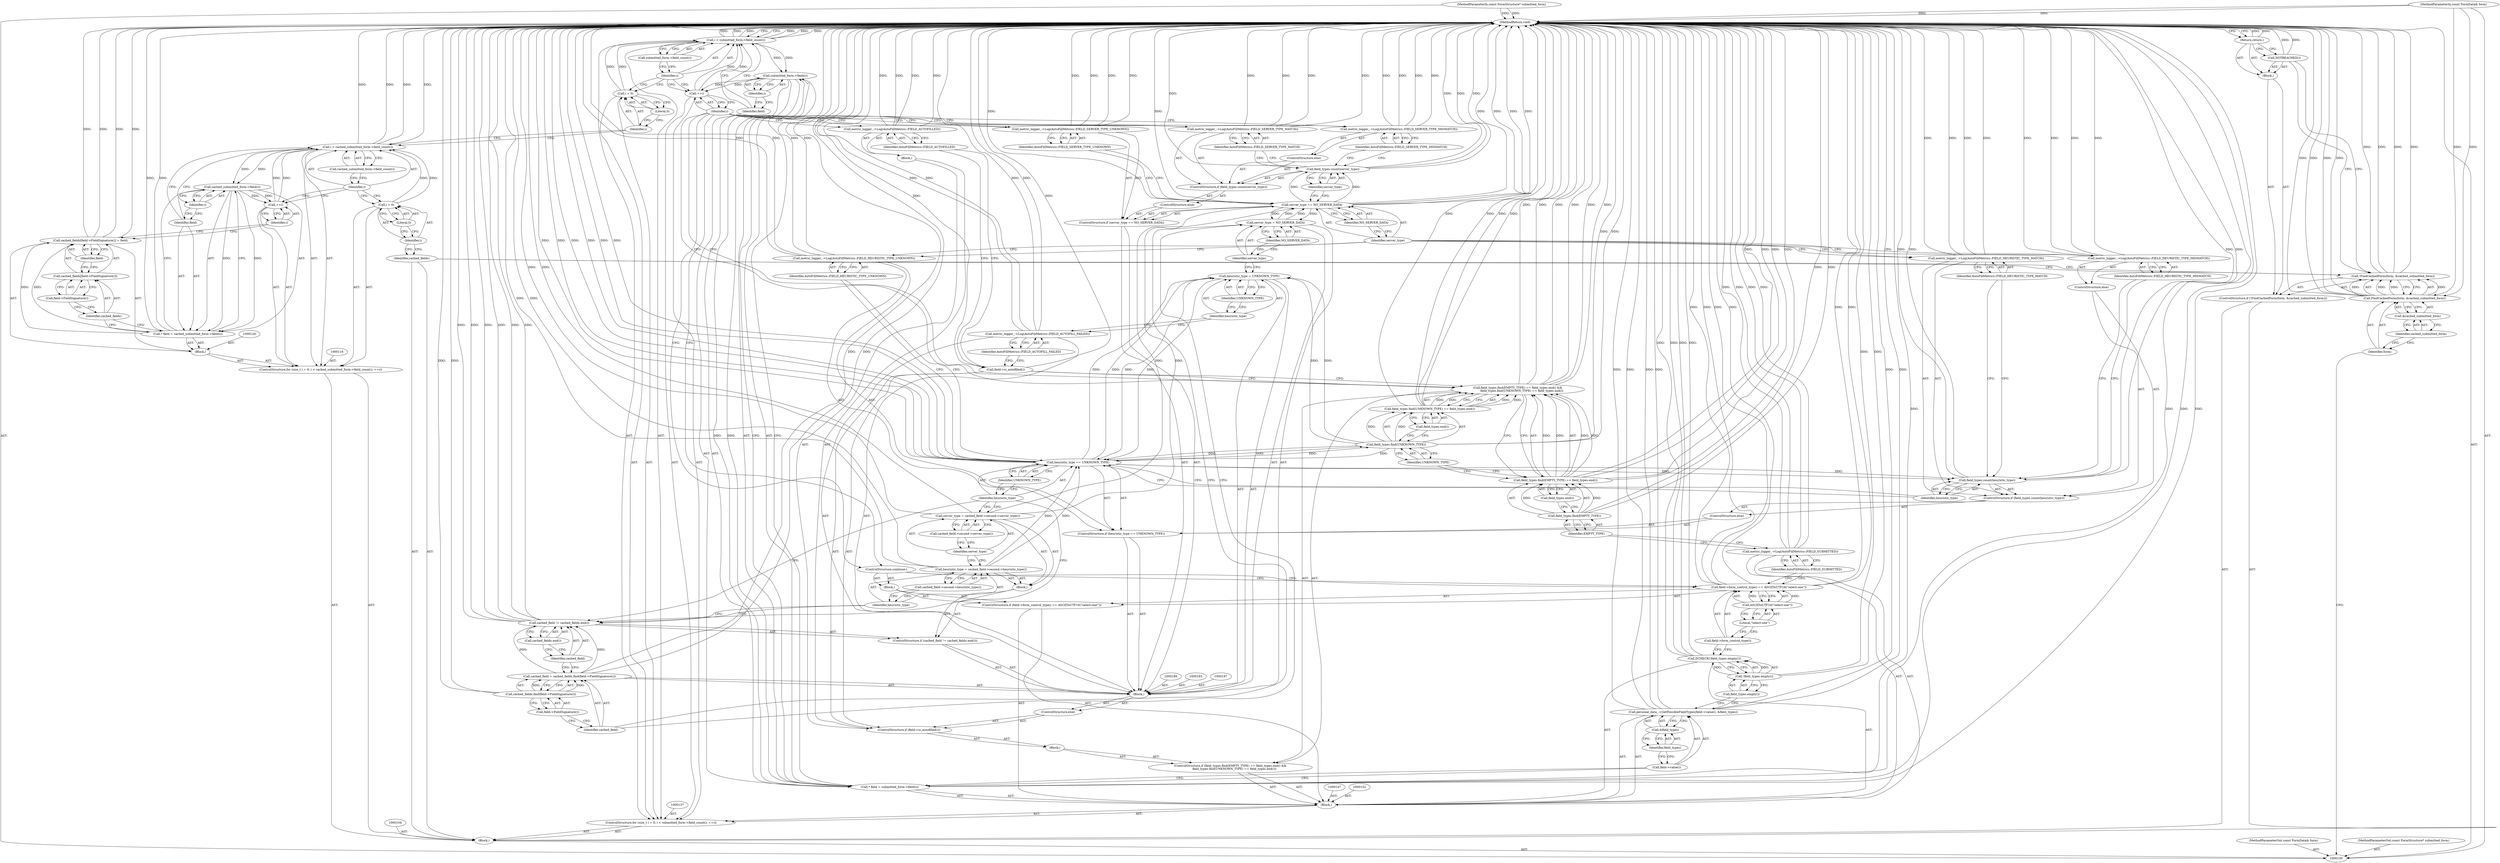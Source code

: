 digraph "1_Chrome_5f372f899b8709dac700710b5f0f90959dcf9ecb" {
"1000243" [label="(MethodReturn,void)"];
"1000114" [label="(Identifier,cached_fields)"];
"1000117" [label="(Call,i = 0)"];
"1000118" [label="(Identifier,i)"];
"1000119" [label="(Literal,0)"];
"1000115" [label="(ControlStructure,for (size_t i = 0; i < cached_submitted_form->field_count(); ++i))"];
"1000120" [label="(Call,i < cached_submitted_form->field_count())"];
"1000121" [label="(Identifier,i)"];
"1000122" [label="(Call,cached_submitted_form->field_count())"];
"1000123" [label="(Call,++i)"];
"1000124" [label="(Identifier,i)"];
"1000127" [label="(Call,* field = cached_submitted_form->field(i))"];
"1000128" [label="(Identifier,field)"];
"1000129" [label="(Call,cached_submitted_form->field(i))"];
"1000125" [label="(Block,)"];
"1000130" [label="(Identifier,i)"];
"1000134" [label="(Call,field->FieldSignature())"];
"1000135" [label="(Identifier,field)"];
"1000131" [label="(Call,cached_fields[field->FieldSignature()] = field)"];
"1000132" [label="(Call,cached_fields[field->FieldSignature()])"];
"1000133" [label="(Identifier,cached_fields)"];
"1000138" [label="(Call,i = 0)"];
"1000139" [label="(Identifier,i)"];
"1000140" [label="(Literal,0)"];
"1000141" [label="(Call,i < submitted_form->field_count())"];
"1000142" [label="(Identifier,i)"];
"1000143" [label="(Call,submitted_form->field_count())"];
"1000136" [label="(ControlStructure,for (size_t i = 0; i < submitted_form->field_count(); ++i))"];
"1000144" [label="(Call,++i)"];
"1000145" [label="(Identifier,i)"];
"1000148" [label="(Call,* field = submitted_form->field(i))"];
"1000149" [label="(Identifier,field)"];
"1000150" [label="(Call,submitted_form->field(i))"];
"1000151" [label="(Identifier,i)"];
"1000146" [label="(Block,)"];
"1000153" [label="(Call,personal_data_->GetPossibleFieldTypes(field->value(), &field_types))"];
"1000154" [label="(Call,field->value())"];
"1000155" [label="(Call,&field_types)"];
"1000156" [label="(Identifier,field_types)"];
"1000101" [label="(MethodParameterIn,const FormData& form)"];
"1000377" [label="(MethodParameterOut,const FormData& form)"];
"1000158" [label="(Call,!field_types.empty())"];
"1000159" [label="(Call,field_types.empty())"];
"1000157" [label="(Call,DCHECK(!field_types.empty()))"];
"1000163" [label="(Call,ASCIIToUTF16(\"select-one\"))"];
"1000160" [label="(ControlStructure,if (field->form_control_type() == ASCIIToUTF16(\"select-one\")))"];
"1000164" [label="(Literal,\"select-one\")"];
"1000165" [label="(Block,)"];
"1000161" [label="(Call,field->form_control_type() == ASCIIToUTF16(\"select-one\"))"];
"1000162" [label="(Call,field->form_control_type())"];
"1000166" [label="(ControlStructure,continue;)"];
"1000168" [label="(Identifier,AutoFillMetrics::FIELD_SUBMITTED)"];
"1000167" [label="(Call,metric_logger_->Log(AutoFillMetrics::FIELD_SUBMITTED))"];
"1000173" [label="(Identifier,EMPTY_TYPE)"];
"1000174" [label="(Call,field_types.end())"];
"1000169" [label="(ControlStructure,if (field_types.find(EMPTY_TYPE) == field_types.end() &&\n         field_types.find(UNKNOWN_TYPE) == field_types.end()))"];
"1000170" [label="(Call,field_types.find(EMPTY_TYPE) == field_types.end() &&\n         field_types.find(UNKNOWN_TYPE) == field_types.end())"];
"1000171" [label="(Call,field_types.find(EMPTY_TYPE) == field_types.end())"];
"1000172" [label="(Call,field_types.find(EMPTY_TYPE))"];
"1000177" [label="(Identifier,UNKNOWN_TYPE)"];
"1000178" [label="(Call,field_types.end())"];
"1000179" [label="(Block,)"];
"1000175" [label="(Call,field_types.find(UNKNOWN_TYPE) == field_types.end())"];
"1000176" [label="(Call,field_types.find(UNKNOWN_TYPE))"];
"1000181" [label="(Call,field->is_autofilled())"];
"1000182" [label="(Block,)"];
"1000180" [label="(ControlStructure,if (field->is_autofilled()))"];
"1000102" [label="(MethodParameterIn,const FormStructure* submitted_form)"];
"1000378" [label="(MethodParameterOut,const FormStructure* submitted_form)"];
"1000103" [label="(Block,)"];
"1000184" [label="(Identifier,AutoFillMetrics::FIELD_AUTOFILLED)"];
"1000183" [label="(Call,metric_logger_->Log(AutoFillMetrics::FIELD_AUTOFILLED))"];
"1000185" [label="(ControlStructure,else)"];
"1000188" [label="(Identifier,AutoFillMetrics::FIELD_AUTOFILL_FAILED)"];
"1000187" [label="(Call,metric_logger_->Log(AutoFillMetrics::FIELD_AUTOFILL_FAILED))"];
"1000190" [label="(Call,heuristic_type = UNKNOWN_TYPE)"];
"1000191" [label="(Identifier,heuristic_type)"];
"1000192" [label="(Identifier,UNKNOWN_TYPE)"];
"1000194" [label="(Call,server_type = NO_SERVER_DATA)"];
"1000195" [label="(Identifier,server_type)"];
"1000196" [label="(Identifier,NO_SERVER_DATA)"];
"1000186" [label="(Block,)"];
"1000198" [label="(Call,cached_field = cached_fields.find(field->FieldSignature()))"];
"1000199" [label="(Identifier,cached_field)"];
"1000200" [label="(Call,cached_fields.find(field->FieldSignature()))"];
"1000201" [label="(Call,field->FieldSignature())"];
"1000203" [label="(Call,cached_field != cached_fields.end())"];
"1000204" [label="(Identifier,cached_field)"];
"1000205" [label="(Call,cached_fields.end())"];
"1000206" [label="(Block,)"];
"1000202" [label="(ControlStructure,if (cached_field != cached_fields.end()))"];
"1000207" [label="(Call,heuristic_type = cached_field->second->heuristic_type())"];
"1000208" [label="(Identifier,heuristic_type)"];
"1000209" [label="(Call,cached_field->second->heuristic_type())"];
"1000210" [label="(Call,server_type = cached_field->second->server_type())"];
"1000211" [label="(Identifier,server_type)"];
"1000212" [label="(Call,cached_field->second->server_type())"];
"1000214" [label="(Call,heuristic_type == UNKNOWN_TYPE)"];
"1000215" [label="(Identifier,heuristic_type)"];
"1000216" [label="(Identifier,UNKNOWN_TYPE)"];
"1000213" [label="(ControlStructure,if (heuristic_type == UNKNOWN_TYPE))"];
"1000217" [label="(Call,metric_logger_->Log(AutoFillMetrics::FIELD_HEURISTIC_TYPE_UNKNOWN))"];
"1000218" [label="(Identifier,AutoFillMetrics::FIELD_HEURISTIC_TYPE_UNKNOWN)"];
"1000220" [label="(ControlStructure,if (field_types.count(heuristic_type)))"];
"1000221" [label="(Call,field_types.count(heuristic_type))"];
"1000222" [label="(Identifier,heuristic_type)"];
"1000219" [label="(ControlStructure,else)"];
"1000223" [label="(Call,metric_logger_->Log(AutoFillMetrics::FIELD_HEURISTIC_TYPE_MATCH))"];
"1000224" [label="(Identifier,AutoFillMetrics::FIELD_HEURISTIC_TYPE_MATCH)"];
"1000225" [label="(ControlStructure,else)"];
"1000226" [label="(Call,metric_logger_->Log(AutoFillMetrics::FIELD_HEURISTIC_TYPE_MISMATCH))"];
"1000227" [label="(Identifier,AutoFillMetrics::FIELD_HEURISTIC_TYPE_MISMATCH)"];
"1000229" [label="(Call,server_type == NO_SERVER_DATA)"];
"1000230" [label="(Identifier,server_type)"];
"1000231" [label="(Identifier,NO_SERVER_DATA)"];
"1000228" [label="(ControlStructure,if (server_type == NO_SERVER_DATA))"];
"1000105" [label="(ControlStructure,if (!FindCachedForm(form, &cached_submitted_form)))"];
"1000108" [label="(Identifier,form)"];
"1000109" [label="(Call,&cached_submitted_form)"];
"1000110" [label="(Identifier,cached_submitted_form)"];
"1000111" [label="(Block,)"];
"1000106" [label="(Call,!FindCachedForm(form, &cached_submitted_form))"];
"1000107" [label="(Call,FindCachedForm(form, &cached_submitted_form))"];
"1000232" [label="(Call,metric_logger_->Log(AutoFillMetrics::FIELD_SERVER_TYPE_UNKNOWN))"];
"1000233" [label="(Identifier,AutoFillMetrics::FIELD_SERVER_TYPE_UNKNOWN)"];
"1000235" [label="(ControlStructure,if (field_types.count(server_type)))"];
"1000236" [label="(Call,field_types.count(server_type))"];
"1000237" [label="(Identifier,server_type)"];
"1000234" [label="(ControlStructure,else)"];
"1000238" [label="(Call,metric_logger_->Log(AutoFillMetrics::FIELD_SERVER_TYPE_MATCH))"];
"1000239" [label="(Identifier,AutoFillMetrics::FIELD_SERVER_TYPE_MATCH)"];
"1000240" [label="(ControlStructure,else)"];
"1000241" [label="(Call,metric_logger_->Log(AutoFillMetrics::FIELD_SERVER_TYPE_MISMATCH))"];
"1000242" [label="(Identifier,AutoFillMetrics::FIELD_SERVER_TYPE_MISMATCH)"];
"1000112" [label="(Call,NOTREACHED())"];
"1000113" [label="(Return,return;)"];
"1000243" -> "1000100"  [label="AST: "];
"1000243" -> "1000113"  [label="CFG: "];
"1000243" -> "1000141"  [label="CFG: "];
"1000167" -> "1000243"  [label="DDG: "];
"1000167" -> "1000243"  [label="DDG: "];
"1000226" -> "1000243"  [label="DDG: "];
"1000226" -> "1000243"  [label="DDG: "];
"1000183" -> "1000243"  [label="DDG: "];
"1000183" -> "1000243"  [label="DDG: "];
"1000181" -> "1000243"  [label="DDG: "];
"1000229" -> "1000243"  [label="DDG: "];
"1000229" -> "1000243"  [label="DDG: "];
"1000229" -> "1000243"  [label="DDG: "];
"1000232" -> "1000243"  [label="DDG: "];
"1000232" -> "1000243"  [label="DDG: "];
"1000203" -> "1000243"  [label="DDG: "];
"1000203" -> "1000243"  [label="DDG: "];
"1000203" -> "1000243"  [label="DDG: "];
"1000158" -> "1000243"  [label="DDG: "];
"1000187" -> "1000243"  [label="DDG: "];
"1000187" -> "1000243"  [label="DDG: "];
"1000175" -> "1000243"  [label="DDG: "];
"1000175" -> "1000243"  [label="DDG: "];
"1000171" -> "1000243"  [label="DDG: "];
"1000171" -> "1000243"  [label="DDG: "];
"1000141" -> "1000243"  [label="DDG: "];
"1000141" -> "1000243"  [label="DDG: "];
"1000141" -> "1000243"  [label="DDG: "];
"1000221" -> "1000243"  [label="DDG: "];
"1000221" -> "1000243"  [label="DDG: "];
"1000200" -> "1000243"  [label="DDG: "];
"1000223" -> "1000243"  [label="DDG: "];
"1000223" -> "1000243"  [label="DDG: "];
"1000107" -> "1000243"  [label="DDG: "];
"1000107" -> "1000243"  [label="DDG: "];
"1000236" -> "1000243"  [label="DDG: "];
"1000236" -> "1000243"  [label="DDG: "];
"1000207" -> "1000243"  [label="DDG: "];
"1000106" -> "1000243"  [label="DDG: "];
"1000106" -> "1000243"  [label="DDG: "];
"1000238" -> "1000243"  [label="DDG: "];
"1000238" -> "1000243"  [label="DDG: "];
"1000198" -> "1000243"  [label="DDG: "];
"1000214" -> "1000243"  [label="DDG: "];
"1000214" -> "1000243"  [label="DDG: "];
"1000214" -> "1000243"  [label="DDG: "];
"1000157" -> "1000243"  [label="DDG: "];
"1000157" -> "1000243"  [label="DDG: "];
"1000217" -> "1000243"  [label="DDG: "];
"1000217" -> "1000243"  [label="DDG: "];
"1000131" -> "1000243"  [label="DDG: "];
"1000131" -> "1000243"  [label="DDG: "];
"1000127" -> "1000243"  [label="DDG: "];
"1000153" -> "1000243"  [label="DDG: "];
"1000153" -> "1000243"  [label="DDG: "];
"1000153" -> "1000243"  [label="DDG: "];
"1000148" -> "1000243"  [label="DDG: "];
"1000148" -> "1000243"  [label="DDG: "];
"1000102" -> "1000243"  [label="DDG: "];
"1000112" -> "1000243"  [label="DDG: "];
"1000210" -> "1000243"  [label="DDG: "];
"1000101" -> "1000243"  [label="DDG: "];
"1000120" -> "1000243"  [label="DDG: "];
"1000120" -> "1000243"  [label="DDG: "];
"1000172" -> "1000243"  [label="DDG: "];
"1000241" -> "1000243"  [label="DDG: "];
"1000241" -> "1000243"  [label="DDG: "];
"1000170" -> "1000243"  [label="DDG: "];
"1000170" -> "1000243"  [label="DDG: "];
"1000170" -> "1000243"  [label="DDG: "];
"1000176" -> "1000243"  [label="DDG: "];
"1000161" -> "1000243"  [label="DDG: "];
"1000161" -> "1000243"  [label="DDG: "];
"1000161" -> "1000243"  [label="DDG: "];
"1000113" -> "1000243"  [label="DDG: "];
"1000114" -> "1000103"  [label="AST: "];
"1000114" -> "1000106"  [label="CFG: "];
"1000118" -> "1000114"  [label="CFG: "];
"1000117" -> "1000115"  [label="AST: "];
"1000117" -> "1000119"  [label="CFG: "];
"1000118" -> "1000117"  [label="AST: "];
"1000119" -> "1000117"  [label="AST: "];
"1000121" -> "1000117"  [label="CFG: "];
"1000117" -> "1000120"  [label="DDG: "];
"1000118" -> "1000117"  [label="AST: "];
"1000118" -> "1000114"  [label="CFG: "];
"1000119" -> "1000118"  [label="CFG: "];
"1000119" -> "1000117"  [label="AST: "];
"1000119" -> "1000118"  [label="CFG: "];
"1000117" -> "1000119"  [label="CFG: "];
"1000115" -> "1000103"  [label="AST: "];
"1000116" -> "1000115"  [label="AST: "];
"1000117" -> "1000115"  [label="AST: "];
"1000120" -> "1000115"  [label="AST: "];
"1000123" -> "1000115"  [label="AST: "];
"1000125" -> "1000115"  [label="AST: "];
"1000120" -> "1000115"  [label="AST: "];
"1000120" -> "1000122"  [label="CFG: "];
"1000121" -> "1000120"  [label="AST: "];
"1000122" -> "1000120"  [label="AST: "];
"1000128" -> "1000120"  [label="CFG: "];
"1000139" -> "1000120"  [label="CFG: "];
"1000120" -> "1000243"  [label="DDG: "];
"1000120" -> "1000243"  [label="DDG: "];
"1000117" -> "1000120"  [label="DDG: "];
"1000123" -> "1000120"  [label="DDG: "];
"1000120" -> "1000129"  [label="DDG: "];
"1000121" -> "1000120"  [label="AST: "];
"1000121" -> "1000117"  [label="CFG: "];
"1000121" -> "1000123"  [label="CFG: "];
"1000122" -> "1000121"  [label="CFG: "];
"1000122" -> "1000120"  [label="AST: "];
"1000122" -> "1000121"  [label="CFG: "];
"1000120" -> "1000122"  [label="CFG: "];
"1000123" -> "1000115"  [label="AST: "];
"1000123" -> "1000124"  [label="CFG: "];
"1000124" -> "1000123"  [label="AST: "];
"1000121" -> "1000123"  [label="CFG: "];
"1000123" -> "1000120"  [label="DDG: "];
"1000129" -> "1000123"  [label="DDG: "];
"1000124" -> "1000123"  [label="AST: "];
"1000124" -> "1000131"  [label="CFG: "];
"1000123" -> "1000124"  [label="CFG: "];
"1000127" -> "1000125"  [label="AST: "];
"1000127" -> "1000129"  [label="CFG: "];
"1000128" -> "1000127"  [label="AST: "];
"1000129" -> "1000127"  [label="AST: "];
"1000133" -> "1000127"  [label="CFG: "];
"1000127" -> "1000243"  [label="DDG: "];
"1000129" -> "1000127"  [label="DDG: "];
"1000127" -> "1000131"  [label="DDG: "];
"1000128" -> "1000127"  [label="AST: "];
"1000128" -> "1000120"  [label="CFG: "];
"1000130" -> "1000128"  [label="CFG: "];
"1000129" -> "1000127"  [label="AST: "];
"1000129" -> "1000130"  [label="CFG: "];
"1000130" -> "1000129"  [label="AST: "];
"1000127" -> "1000129"  [label="CFG: "];
"1000129" -> "1000123"  [label="DDG: "];
"1000129" -> "1000127"  [label="DDG: "];
"1000120" -> "1000129"  [label="DDG: "];
"1000125" -> "1000115"  [label="AST: "];
"1000126" -> "1000125"  [label="AST: "];
"1000127" -> "1000125"  [label="AST: "];
"1000131" -> "1000125"  [label="AST: "];
"1000130" -> "1000129"  [label="AST: "];
"1000130" -> "1000128"  [label="CFG: "];
"1000129" -> "1000130"  [label="CFG: "];
"1000134" -> "1000132"  [label="AST: "];
"1000134" -> "1000133"  [label="CFG: "];
"1000132" -> "1000134"  [label="CFG: "];
"1000135" -> "1000131"  [label="AST: "];
"1000135" -> "1000132"  [label="CFG: "];
"1000131" -> "1000135"  [label="CFG: "];
"1000131" -> "1000125"  [label="AST: "];
"1000131" -> "1000135"  [label="CFG: "];
"1000132" -> "1000131"  [label="AST: "];
"1000135" -> "1000131"  [label="AST: "];
"1000124" -> "1000131"  [label="CFG: "];
"1000131" -> "1000243"  [label="DDG: "];
"1000131" -> "1000243"  [label="DDG: "];
"1000127" -> "1000131"  [label="DDG: "];
"1000132" -> "1000131"  [label="AST: "];
"1000132" -> "1000134"  [label="CFG: "];
"1000133" -> "1000132"  [label="AST: "];
"1000134" -> "1000132"  [label="AST: "];
"1000135" -> "1000132"  [label="CFG: "];
"1000133" -> "1000132"  [label="AST: "];
"1000133" -> "1000127"  [label="CFG: "];
"1000134" -> "1000133"  [label="CFG: "];
"1000138" -> "1000136"  [label="AST: "];
"1000138" -> "1000140"  [label="CFG: "];
"1000139" -> "1000138"  [label="AST: "];
"1000140" -> "1000138"  [label="AST: "];
"1000142" -> "1000138"  [label="CFG: "];
"1000138" -> "1000141"  [label="DDG: "];
"1000139" -> "1000138"  [label="AST: "];
"1000139" -> "1000120"  [label="CFG: "];
"1000140" -> "1000139"  [label="CFG: "];
"1000140" -> "1000138"  [label="AST: "];
"1000140" -> "1000139"  [label="CFG: "];
"1000138" -> "1000140"  [label="CFG: "];
"1000141" -> "1000136"  [label="AST: "];
"1000141" -> "1000143"  [label="CFG: "];
"1000142" -> "1000141"  [label="AST: "];
"1000143" -> "1000141"  [label="AST: "];
"1000149" -> "1000141"  [label="CFG: "];
"1000243" -> "1000141"  [label="CFG: "];
"1000141" -> "1000243"  [label="DDG: "];
"1000141" -> "1000243"  [label="DDG: "];
"1000141" -> "1000243"  [label="DDG: "];
"1000138" -> "1000141"  [label="DDG: "];
"1000144" -> "1000141"  [label="DDG: "];
"1000141" -> "1000150"  [label="DDG: "];
"1000142" -> "1000141"  [label="AST: "];
"1000142" -> "1000138"  [label="CFG: "];
"1000142" -> "1000144"  [label="CFG: "];
"1000143" -> "1000142"  [label="CFG: "];
"1000143" -> "1000141"  [label="AST: "];
"1000143" -> "1000142"  [label="CFG: "];
"1000141" -> "1000143"  [label="CFG: "];
"1000136" -> "1000103"  [label="AST: "];
"1000137" -> "1000136"  [label="AST: "];
"1000138" -> "1000136"  [label="AST: "];
"1000141" -> "1000136"  [label="AST: "];
"1000144" -> "1000136"  [label="AST: "];
"1000146" -> "1000136"  [label="AST: "];
"1000144" -> "1000136"  [label="AST: "];
"1000144" -> "1000145"  [label="CFG: "];
"1000145" -> "1000144"  [label="AST: "];
"1000142" -> "1000144"  [label="CFG: "];
"1000144" -> "1000141"  [label="DDG: "];
"1000150" -> "1000144"  [label="DDG: "];
"1000145" -> "1000144"  [label="AST: "];
"1000145" -> "1000166"  [label="CFG: "];
"1000145" -> "1000183"  [label="CFG: "];
"1000145" -> "1000232"  [label="CFG: "];
"1000145" -> "1000238"  [label="CFG: "];
"1000145" -> "1000241"  [label="CFG: "];
"1000145" -> "1000170"  [label="CFG: "];
"1000144" -> "1000145"  [label="CFG: "];
"1000148" -> "1000146"  [label="AST: "];
"1000148" -> "1000150"  [label="CFG: "];
"1000149" -> "1000148"  [label="AST: "];
"1000150" -> "1000148"  [label="AST: "];
"1000154" -> "1000148"  [label="CFG: "];
"1000148" -> "1000243"  [label="DDG: "];
"1000148" -> "1000243"  [label="DDG: "];
"1000150" -> "1000148"  [label="DDG: "];
"1000149" -> "1000148"  [label="AST: "];
"1000149" -> "1000141"  [label="CFG: "];
"1000151" -> "1000149"  [label="CFG: "];
"1000150" -> "1000148"  [label="AST: "];
"1000150" -> "1000151"  [label="CFG: "];
"1000151" -> "1000150"  [label="AST: "];
"1000148" -> "1000150"  [label="CFG: "];
"1000150" -> "1000144"  [label="DDG: "];
"1000150" -> "1000148"  [label="DDG: "];
"1000141" -> "1000150"  [label="DDG: "];
"1000151" -> "1000150"  [label="AST: "];
"1000151" -> "1000149"  [label="CFG: "];
"1000150" -> "1000151"  [label="CFG: "];
"1000146" -> "1000136"  [label="AST: "];
"1000147" -> "1000146"  [label="AST: "];
"1000148" -> "1000146"  [label="AST: "];
"1000152" -> "1000146"  [label="AST: "];
"1000153" -> "1000146"  [label="AST: "];
"1000157" -> "1000146"  [label="AST: "];
"1000160" -> "1000146"  [label="AST: "];
"1000167" -> "1000146"  [label="AST: "];
"1000169" -> "1000146"  [label="AST: "];
"1000153" -> "1000146"  [label="AST: "];
"1000153" -> "1000155"  [label="CFG: "];
"1000154" -> "1000153"  [label="AST: "];
"1000155" -> "1000153"  [label="AST: "];
"1000159" -> "1000153"  [label="CFG: "];
"1000153" -> "1000243"  [label="DDG: "];
"1000153" -> "1000243"  [label="DDG: "];
"1000153" -> "1000243"  [label="DDG: "];
"1000154" -> "1000153"  [label="AST: "];
"1000154" -> "1000148"  [label="CFG: "];
"1000156" -> "1000154"  [label="CFG: "];
"1000155" -> "1000153"  [label="AST: "];
"1000155" -> "1000156"  [label="CFG: "];
"1000156" -> "1000155"  [label="AST: "];
"1000153" -> "1000155"  [label="CFG: "];
"1000156" -> "1000155"  [label="AST: "];
"1000156" -> "1000154"  [label="CFG: "];
"1000155" -> "1000156"  [label="CFG: "];
"1000101" -> "1000100"  [label="AST: "];
"1000101" -> "1000243"  [label="DDG: "];
"1000101" -> "1000107"  [label="DDG: "];
"1000377" -> "1000100"  [label="AST: "];
"1000158" -> "1000157"  [label="AST: "];
"1000158" -> "1000159"  [label="CFG: "];
"1000159" -> "1000158"  [label="AST: "];
"1000157" -> "1000158"  [label="CFG: "];
"1000158" -> "1000243"  [label="DDG: "];
"1000158" -> "1000157"  [label="DDG: "];
"1000159" -> "1000158"  [label="AST: "];
"1000159" -> "1000153"  [label="CFG: "];
"1000158" -> "1000159"  [label="CFG: "];
"1000157" -> "1000146"  [label="AST: "];
"1000157" -> "1000158"  [label="CFG: "];
"1000158" -> "1000157"  [label="AST: "];
"1000162" -> "1000157"  [label="CFG: "];
"1000157" -> "1000243"  [label="DDG: "];
"1000157" -> "1000243"  [label="DDG: "];
"1000158" -> "1000157"  [label="DDG: "];
"1000163" -> "1000161"  [label="AST: "];
"1000163" -> "1000164"  [label="CFG: "];
"1000164" -> "1000163"  [label="AST: "];
"1000161" -> "1000163"  [label="CFG: "];
"1000163" -> "1000161"  [label="DDG: "];
"1000160" -> "1000146"  [label="AST: "];
"1000161" -> "1000160"  [label="AST: "];
"1000165" -> "1000160"  [label="AST: "];
"1000164" -> "1000163"  [label="AST: "];
"1000164" -> "1000162"  [label="CFG: "];
"1000163" -> "1000164"  [label="CFG: "];
"1000165" -> "1000160"  [label="AST: "];
"1000166" -> "1000165"  [label="AST: "];
"1000161" -> "1000160"  [label="AST: "];
"1000161" -> "1000163"  [label="CFG: "];
"1000162" -> "1000161"  [label="AST: "];
"1000163" -> "1000161"  [label="AST: "];
"1000166" -> "1000161"  [label="CFG: "];
"1000168" -> "1000161"  [label="CFG: "];
"1000161" -> "1000243"  [label="DDG: "];
"1000161" -> "1000243"  [label="DDG: "];
"1000161" -> "1000243"  [label="DDG: "];
"1000163" -> "1000161"  [label="DDG: "];
"1000162" -> "1000161"  [label="AST: "];
"1000162" -> "1000157"  [label="CFG: "];
"1000164" -> "1000162"  [label="CFG: "];
"1000166" -> "1000165"  [label="AST: "];
"1000166" -> "1000161"  [label="CFG: "];
"1000145" -> "1000166"  [label="CFG: "];
"1000168" -> "1000167"  [label="AST: "];
"1000168" -> "1000161"  [label="CFG: "];
"1000167" -> "1000168"  [label="CFG: "];
"1000167" -> "1000146"  [label="AST: "];
"1000167" -> "1000168"  [label="CFG: "];
"1000168" -> "1000167"  [label="AST: "];
"1000173" -> "1000167"  [label="CFG: "];
"1000167" -> "1000243"  [label="DDG: "];
"1000167" -> "1000243"  [label="DDG: "];
"1000173" -> "1000172"  [label="AST: "];
"1000173" -> "1000167"  [label="CFG: "];
"1000172" -> "1000173"  [label="CFG: "];
"1000174" -> "1000171"  [label="AST: "];
"1000174" -> "1000172"  [label="CFG: "];
"1000171" -> "1000174"  [label="CFG: "];
"1000169" -> "1000146"  [label="AST: "];
"1000170" -> "1000169"  [label="AST: "];
"1000179" -> "1000169"  [label="AST: "];
"1000170" -> "1000169"  [label="AST: "];
"1000170" -> "1000171"  [label="CFG: "];
"1000170" -> "1000175"  [label="CFG: "];
"1000171" -> "1000170"  [label="AST: "];
"1000175" -> "1000170"  [label="AST: "];
"1000181" -> "1000170"  [label="CFG: "];
"1000145" -> "1000170"  [label="CFG: "];
"1000170" -> "1000243"  [label="DDG: "];
"1000170" -> "1000243"  [label="DDG: "];
"1000170" -> "1000243"  [label="DDG: "];
"1000171" -> "1000170"  [label="DDG: "];
"1000171" -> "1000170"  [label="DDG: "];
"1000175" -> "1000170"  [label="DDG: "];
"1000175" -> "1000170"  [label="DDG: "];
"1000171" -> "1000170"  [label="AST: "];
"1000171" -> "1000174"  [label="CFG: "];
"1000172" -> "1000171"  [label="AST: "];
"1000174" -> "1000171"  [label="AST: "];
"1000177" -> "1000171"  [label="CFG: "];
"1000170" -> "1000171"  [label="CFG: "];
"1000171" -> "1000243"  [label="DDG: "];
"1000171" -> "1000243"  [label="DDG: "];
"1000171" -> "1000170"  [label="DDG: "];
"1000171" -> "1000170"  [label="DDG: "];
"1000172" -> "1000171"  [label="DDG: "];
"1000172" -> "1000171"  [label="AST: "];
"1000172" -> "1000173"  [label="CFG: "];
"1000173" -> "1000172"  [label="AST: "];
"1000174" -> "1000172"  [label="CFG: "];
"1000172" -> "1000243"  [label="DDG: "];
"1000172" -> "1000171"  [label="DDG: "];
"1000177" -> "1000176"  [label="AST: "];
"1000177" -> "1000171"  [label="CFG: "];
"1000176" -> "1000177"  [label="CFG: "];
"1000178" -> "1000175"  [label="AST: "];
"1000178" -> "1000176"  [label="CFG: "];
"1000175" -> "1000178"  [label="CFG: "];
"1000179" -> "1000169"  [label="AST: "];
"1000180" -> "1000179"  [label="AST: "];
"1000175" -> "1000170"  [label="AST: "];
"1000175" -> "1000178"  [label="CFG: "];
"1000176" -> "1000175"  [label="AST: "];
"1000178" -> "1000175"  [label="AST: "];
"1000170" -> "1000175"  [label="CFG: "];
"1000175" -> "1000243"  [label="DDG: "];
"1000175" -> "1000243"  [label="DDG: "];
"1000175" -> "1000170"  [label="DDG: "];
"1000175" -> "1000170"  [label="DDG: "];
"1000176" -> "1000175"  [label="DDG: "];
"1000176" -> "1000175"  [label="AST: "];
"1000176" -> "1000177"  [label="CFG: "];
"1000177" -> "1000176"  [label="AST: "];
"1000178" -> "1000176"  [label="CFG: "];
"1000176" -> "1000243"  [label="DDG: "];
"1000176" -> "1000175"  [label="DDG: "];
"1000214" -> "1000176"  [label="DDG: "];
"1000176" -> "1000190"  [label="DDG: "];
"1000176" -> "1000214"  [label="DDG: "];
"1000181" -> "1000180"  [label="AST: "];
"1000181" -> "1000170"  [label="CFG: "];
"1000184" -> "1000181"  [label="CFG: "];
"1000188" -> "1000181"  [label="CFG: "];
"1000181" -> "1000243"  [label="DDG: "];
"1000182" -> "1000180"  [label="AST: "];
"1000183" -> "1000182"  [label="AST: "];
"1000180" -> "1000179"  [label="AST: "];
"1000181" -> "1000180"  [label="AST: "];
"1000182" -> "1000180"  [label="AST: "];
"1000185" -> "1000180"  [label="AST: "];
"1000102" -> "1000100"  [label="AST: "];
"1000102" -> "1000243"  [label="DDG: "];
"1000378" -> "1000100"  [label="AST: "];
"1000103" -> "1000100"  [label="AST: "];
"1000104" -> "1000103"  [label="AST: "];
"1000105" -> "1000103"  [label="AST: "];
"1000114" -> "1000103"  [label="AST: "];
"1000115" -> "1000103"  [label="AST: "];
"1000136" -> "1000103"  [label="AST: "];
"1000184" -> "1000183"  [label="AST: "];
"1000184" -> "1000181"  [label="CFG: "];
"1000183" -> "1000184"  [label="CFG: "];
"1000183" -> "1000182"  [label="AST: "];
"1000183" -> "1000184"  [label="CFG: "];
"1000184" -> "1000183"  [label="AST: "];
"1000145" -> "1000183"  [label="CFG: "];
"1000183" -> "1000243"  [label="DDG: "];
"1000183" -> "1000243"  [label="DDG: "];
"1000185" -> "1000180"  [label="AST: "];
"1000186" -> "1000185"  [label="AST: "];
"1000188" -> "1000187"  [label="AST: "];
"1000188" -> "1000181"  [label="CFG: "];
"1000187" -> "1000188"  [label="CFG: "];
"1000187" -> "1000186"  [label="AST: "];
"1000187" -> "1000188"  [label="CFG: "];
"1000188" -> "1000187"  [label="AST: "];
"1000191" -> "1000187"  [label="CFG: "];
"1000187" -> "1000243"  [label="DDG: "];
"1000187" -> "1000243"  [label="DDG: "];
"1000190" -> "1000186"  [label="AST: "];
"1000190" -> "1000192"  [label="CFG: "];
"1000191" -> "1000190"  [label="AST: "];
"1000192" -> "1000190"  [label="AST: "];
"1000195" -> "1000190"  [label="CFG: "];
"1000214" -> "1000190"  [label="DDG: "];
"1000176" -> "1000190"  [label="DDG: "];
"1000190" -> "1000214"  [label="DDG: "];
"1000191" -> "1000190"  [label="AST: "];
"1000191" -> "1000187"  [label="CFG: "];
"1000192" -> "1000191"  [label="CFG: "];
"1000192" -> "1000190"  [label="AST: "];
"1000192" -> "1000191"  [label="CFG: "];
"1000190" -> "1000192"  [label="CFG: "];
"1000194" -> "1000186"  [label="AST: "];
"1000194" -> "1000196"  [label="CFG: "];
"1000195" -> "1000194"  [label="AST: "];
"1000196" -> "1000194"  [label="AST: "];
"1000199" -> "1000194"  [label="CFG: "];
"1000229" -> "1000194"  [label="DDG: "];
"1000194" -> "1000229"  [label="DDG: "];
"1000195" -> "1000194"  [label="AST: "];
"1000195" -> "1000190"  [label="CFG: "];
"1000196" -> "1000195"  [label="CFG: "];
"1000196" -> "1000194"  [label="AST: "];
"1000196" -> "1000195"  [label="CFG: "];
"1000194" -> "1000196"  [label="CFG: "];
"1000186" -> "1000185"  [label="AST: "];
"1000187" -> "1000186"  [label="AST: "];
"1000189" -> "1000186"  [label="AST: "];
"1000190" -> "1000186"  [label="AST: "];
"1000193" -> "1000186"  [label="AST: "];
"1000194" -> "1000186"  [label="AST: "];
"1000197" -> "1000186"  [label="AST: "];
"1000198" -> "1000186"  [label="AST: "];
"1000202" -> "1000186"  [label="AST: "];
"1000213" -> "1000186"  [label="AST: "];
"1000228" -> "1000186"  [label="AST: "];
"1000198" -> "1000186"  [label="AST: "];
"1000198" -> "1000200"  [label="CFG: "];
"1000199" -> "1000198"  [label="AST: "];
"1000200" -> "1000198"  [label="AST: "];
"1000204" -> "1000198"  [label="CFG: "];
"1000198" -> "1000243"  [label="DDG: "];
"1000200" -> "1000198"  [label="DDG: "];
"1000198" -> "1000203"  [label="DDG: "];
"1000199" -> "1000198"  [label="AST: "];
"1000199" -> "1000194"  [label="CFG: "];
"1000201" -> "1000199"  [label="CFG: "];
"1000200" -> "1000198"  [label="AST: "];
"1000200" -> "1000201"  [label="CFG: "];
"1000201" -> "1000200"  [label="AST: "];
"1000198" -> "1000200"  [label="CFG: "];
"1000200" -> "1000243"  [label="DDG: "];
"1000200" -> "1000198"  [label="DDG: "];
"1000201" -> "1000200"  [label="AST: "];
"1000201" -> "1000199"  [label="CFG: "];
"1000200" -> "1000201"  [label="CFG: "];
"1000203" -> "1000202"  [label="AST: "];
"1000203" -> "1000205"  [label="CFG: "];
"1000204" -> "1000203"  [label="AST: "];
"1000205" -> "1000203"  [label="AST: "];
"1000208" -> "1000203"  [label="CFG: "];
"1000215" -> "1000203"  [label="CFG: "];
"1000203" -> "1000243"  [label="DDG: "];
"1000203" -> "1000243"  [label="DDG: "];
"1000203" -> "1000243"  [label="DDG: "];
"1000198" -> "1000203"  [label="DDG: "];
"1000204" -> "1000203"  [label="AST: "];
"1000204" -> "1000198"  [label="CFG: "];
"1000205" -> "1000204"  [label="CFG: "];
"1000205" -> "1000203"  [label="AST: "];
"1000205" -> "1000204"  [label="CFG: "];
"1000203" -> "1000205"  [label="CFG: "];
"1000206" -> "1000202"  [label="AST: "];
"1000207" -> "1000206"  [label="AST: "];
"1000210" -> "1000206"  [label="AST: "];
"1000202" -> "1000186"  [label="AST: "];
"1000203" -> "1000202"  [label="AST: "];
"1000206" -> "1000202"  [label="AST: "];
"1000207" -> "1000206"  [label="AST: "];
"1000207" -> "1000209"  [label="CFG: "];
"1000208" -> "1000207"  [label="AST: "];
"1000209" -> "1000207"  [label="AST: "];
"1000211" -> "1000207"  [label="CFG: "];
"1000207" -> "1000243"  [label="DDG: "];
"1000207" -> "1000214"  [label="DDG: "];
"1000208" -> "1000207"  [label="AST: "];
"1000208" -> "1000203"  [label="CFG: "];
"1000209" -> "1000208"  [label="CFG: "];
"1000209" -> "1000207"  [label="AST: "];
"1000209" -> "1000208"  [label="CFG: "];
"1000207" -> "1000209"  [label="CFG: "];
"1000210" -> "1000206"  [label="AST: "];
"1000210" -> "1000212"  [label="CFG: "];
"1000211" -> "1000210"  [label="AST: "];
"1000212" -> "1000210"  [label="AST: "];
"1000215" -> "1000210"  [label="CFG: "];
"1000210" -> "1000243"  [label="DDG: "];
"1000210" -> "1000229"  [label="DDG: "];
"1000211" -> "1000210"  [label="AST: "];
"1000211" -> "1000207"  [label="CFG: "];
"1000212" -> "1000211"  [label="CFG: "];
"1000212" -> "1000210"  [label="AST: "];
"1000212" -> "1000211"  [label="CFG: "];
"1000210" -> "1000212"  [label="CFG: "];
"1000214" -> "1000213"  [label="AST: "];
"1000214" -> "1000216"  [label="CFG: "];
"1000215" -> "1000214"  [label="AST: "];
"1000216" -> "1000214"  [label="AST: "];
"1000218" -> "1000214"  [label="CFG: "];
"1000222" -> "1000214"  [label="CFG: "];
"1000214" -> "1000243"  [label="DDG: "];
"1000214" -> "1000243"  [label="DDG: "];
"1000214" -> "1000243"  [label="DDG: "];
"1000214" -> "1000176"  [label="DDG: "];
"1000214" -> "1000190"  [label="DDG: "];
"1000190" -> "1000214"  [label="DDG: "];
"1000207" -> "1000214"  [label="DDG: "];
"1000176" -> "1000214"  [label="DDG: "];
"1000214" -> "1000221"  [label="DDG: "];
"1000215" -> "1000214"  [label="AST: "];
"1000215" -> "1000210"  [label="CFG: "];
"1000215" -> "1000203"  [label="CFG: "];
"1000216" -> "1000215"  [label="CFG: "];
"1000216" -> "1000214"  [label="AST: "];
"1000216" -> "1000215"  [label="CFG: "];
"1000214" -> "1000216"  [label="CFG: "];
"1000213" -> "1000186"  [label="AST: "];
"1000214" -> "1000213"  [label="AST: "];
"1000217" -> "1000213"  [label="AST: "];
"1000219" -> "1000213"  [label="AST: "];
"1000217" -> "1000213"  [label="AST: "];
"1000217" -> "1000218"  [label="CFG: "];
"1000218" -> "1000217"  [label="AST: "];
"1000230" -> "1000217"  [label="CFG: "];
"1000217" -> "1000243"  [label="DDG: "];
"1000217" -> "1000243"  [label="DDG: "];
"1000218" -> "1000217"  [label="AST: "];
"1000218" -> "1000214"  [label="CFG: "];
"1000217" -> "1000218"  [label="CFG: "];
"1000220" -> "1000219"  [label="AST: "];
"1000221" -> "1000220"  [label="AST: "];
"1000223" -> "1000220"  [label="AST: "];
"1000225" -> "1000220"  [label="AST: "];
"1000221" -> "1000220"  [label="AST: "];
"1000221" -> "1000222"  [label="CFG: "];
"1000222" -> "1000221"  [label="AST: "];
"1000224" -> "1000221"  [label="CFG: "];
"1000227" -> "1000221"  [label="CFG: "];
"1000221" -> "1000243"  [label="DDG: "];
"1000221" -> "1000243"  [label="DDG: "];
"1000214" -> "1000221"  [label="DDG: "];
"1000222" -> "1000221"  [label="AST: "];
"1000222" -> "1000214"  [label="CFG: "];
"1000221" -> "1000222"  [label="CFG: "];
"1000219" -> "1000213"  [label="AST: "];
"1000220" -> "1000219"  [label="AST: "];
"1000223" -> "1000220"  [label="AST: "];
"1000223" -> "1000224"  [label="CFG: "];
"1000224" -> "1000223"  [label="AST: "];
"1000230" -> "1000223"  [label="CFG: "];
"1000223" -> "1000243"  [label="DDG: "];
"1000223" -> "1000243"  [label="DDG: "];
"1000224" -> "1000223"  [label="AST: "];
"1000224" -> "1000221"  [label="CFG: "];
"1000223" -> "1000224"  [label="CFG: "];
"1000225" -> "1000220"  [label="AST: "];
"1000226" -> "1000225"  [label="AST: "];
"1000226" -> "1000225"  [label="AST: "];
"1000226" -> "1000227"  [label="CFG: "];
"1000227" -> "1000226"  [label="AST: "];
"1000230" -> "1000226"  [label="CFG: "];
"1000226" -> "1000243"  [label="DDG: "];
"1000226" -> "1000243"  [label="DDG: "];
"1000227" -> "1000226"  [label="AST: "];
"1000227" -> "1000221"  [label="CFG: "];
"1000226" -> "1000227"  [label="CFG: "];
"1000229" -> "1000228"  [label="AST: "];
"1000229" -> "1000231"  [label="CFG: "];
"1000230" -> "1000229"  [label="AST: "];
"1000231" -> "1000229"  [label="AST: "];
"1000233" -> "1000229"  [label="CFG: "];
"1000237" -> "1000229"  [label="CFG: "];
"1000229" -> "1000243"  [label="DDG: "];
"1000229" -> "1000243"  [label="DDG: "];
"1000229" -> "1000243"  [label="DDG: "];
"1000229" -> "1000194"  [label="DDG: "];
"1000194" -> "1000229"  [label="DDG: "];
"1000210" -> "1000229"  [label="DDG: "];
"1000229" -> "1000236"  [label="DDG: "];
"1000230" -> "1000229"  [label="AST: "];
"1000230" -> "1000217"  [label="CFG: "];
"1000230" -> "1000223"  [label="CFG: "];
"1000230" -> "1000226"  [label="CFG: "];
"1000231" -> "1000230"  [label="CFG: "];
"1000231" -> "1000229"  [label="AST: "];
"1000231" -> "1000230"  [label="CFG: "];
"1000229" -> "1000231"  [label="CFG: "];
"1000228" -> "1000186"  [label="AST: "];
"1000229" -> "1000228"  [label="AST: "];
"1000232" -> "1000228"  [label="AST: "];
"1000234" -> "1000228"  [label="AST: "];
"1000105" -> "1000103"  [label="AST: "];
"1000106" -> "1000105"  [label="AST: "];
"1000111" -> "1000105"  [label="AST: "];
"1000108" -> "1000107"  [label="AST: "];
"1000108" -> "1000100"  [label="CFG: "];
"1000110" -> "1000108"  [label="CFG: "];
"1000109" -> "1000107"  [label="AST: "];
"1000109" -> "1000110"  [label="CFG: "];
"1000110" -> "1000109"  [label="AST: "];
"1000107" -> "1000109"  [label="CFG: "];
"1000110" -> "1000109"  [label="AST: "];
"1000110" -> "1000108"  [label="CFG: "];
"1000109" -> "1000110"  [label="CFG: "];
"1000111" -> "1000105"  [label="AST: "];
"1000112" -> "1000111"  [label="AST: "];
"1000113" -> "1000111"  [label="AST: "];
"1000106" -> "1000105"  [label="AST: "];
"1000106" -> "1000107"  [label="CFG: "];
"1000107" -> "1000106"  [label="AST: "];
"1000112" -> "1000106"  [label="CFG: "];
"1000114" -> "1000106"  [label="CFG: "];
"1000106" -> "1000243"  [label="DDG: "];
"1000106" -> "1000243"  [label="DDG: "];
"1000107" -> "1000106"  [label="DDG: "];
"1000107" -> "1000106"  [label="DDG: "];
"1000107" -> "1000106"  [label="AST: "];
"1000107" -> "1000109"  [label="CFG: "];
"1000108" -> "1000107"  [label="AST: "];
"1000109" -> "1000107"  [label="AST: "];
"1000106" -> "1000107"  [label="CFG: "];
"1000107" -> "1000243"  [label="DDG: "];
"1000107" -> "1000243"  [label="DDG: "];
"1000107" -> "1000106"  [label="DDG: "];
"1000107" -> "1000106"  [label="DDG: "];
"1000101" -> "1000107"  [label="DDG: "];
"1000232" -> "1000228"  [label="AST: "];
"1000232" -> "1000233"  [label="CFG: "];
"1000233" -> "1000232"  [label="AST: "];
"1000145" -> "1000232"  [label="CFG: "];
"1000232" -> "1000243"  [label="DDG: "];
"1000232" -> "1000243"  [label="DDG: "];
"1000233" -> "1000232"  [label="AST: "];
"1000233" -> "1000229"  [label="CFG: "];
"1000232" -> "1000233"  [label="CFG: "];
"1000235" -> "1000234"  [label="AST: "];
"1000236" -> "1000235"  [label="AST: "];
"1000238" -> "1000235"  [label="AST: "];
"1000240" -> "1000235"  [label="AST: "];
"1000236" -> "1000235"  [label="AST: "];
"1000236" -> "1000237"  [label="CFG: "];
"1000237" -> "1000236"  [label="AST: "];
"1000239" -> "1000236"  [label="CFG: "];
"1000242" -> "1000236"  [label="CFG: "];
"1000236" -> "1000243"  [label="DDG: "];
"1000236" -> "1000243"  [label="DDG: "];
"1000229" -> "1000236"  [label="DDG: "];
"1000237" -> "1000236"  [label="AST: "];
"1000237" -> "1000229"  [label="CFG: "];
"1000236" -> "1000237"  [label="CFG: "];
"1000234" -> "1000228"  [label="AST: "];
"1000235" -> "1000234"  [label="AST: "];
"1000238" -> "1000235"  [label="AST: "];
"1000238" -> "1000239"  [label="CFG: "];
"1000239" -> "1000238"  [label="AST: "];
"1000145" -> "1000238"  [label="CFG: "];
"1000238" -> "1000243"  [label="DDG: "];
"1000238" -> "1000243"  [label="DDG: "];
"1000239" -> "1000238"  [label="AST: "];
"1000239" -> "1000236"  [label="CFG: "];
"1000238" -> "1000239"  [label="CFG: "];
"1000240" -> "1000235"  [label="AST: "];
"1000241" -> "1000240"  [label="AST: "];
"1000241" -> "1000240"  [label="AST: "];
"1000241" -> "1000242"  [label="CFG: "];
"1000242" -> "1000241"  [label="AST: "];
"1000145" -> "1000241"  [label="CFG: "];
"1000241" -> "1000243"  [label="DDG: "];
"1000241" -> "1000243"  [label="DDG: "];
"1000242" -> "1000241"  [label="AST: "];
"1000242" -> "1000236"  [label="CFG: "];
"1000241" -> "1000242"  [label="CFG: "];
"1000112" -> "1000111"  [label="AST: "];
"1000112" -> "1000106"  [label="CFG: "];
"1000113" -> "1000112"  [label="CFG: "];
"1000112" -> "1000243"  [label="DDG: "];
"1000113" -> "1000111"  [label="AST: "];
"1000113" -> "1000112"  [label="CFG: "];
"1000243" -> "1000113"  [label="CFG: "];
"1000113" -> "1000243"  [label="DDG: "];
}
